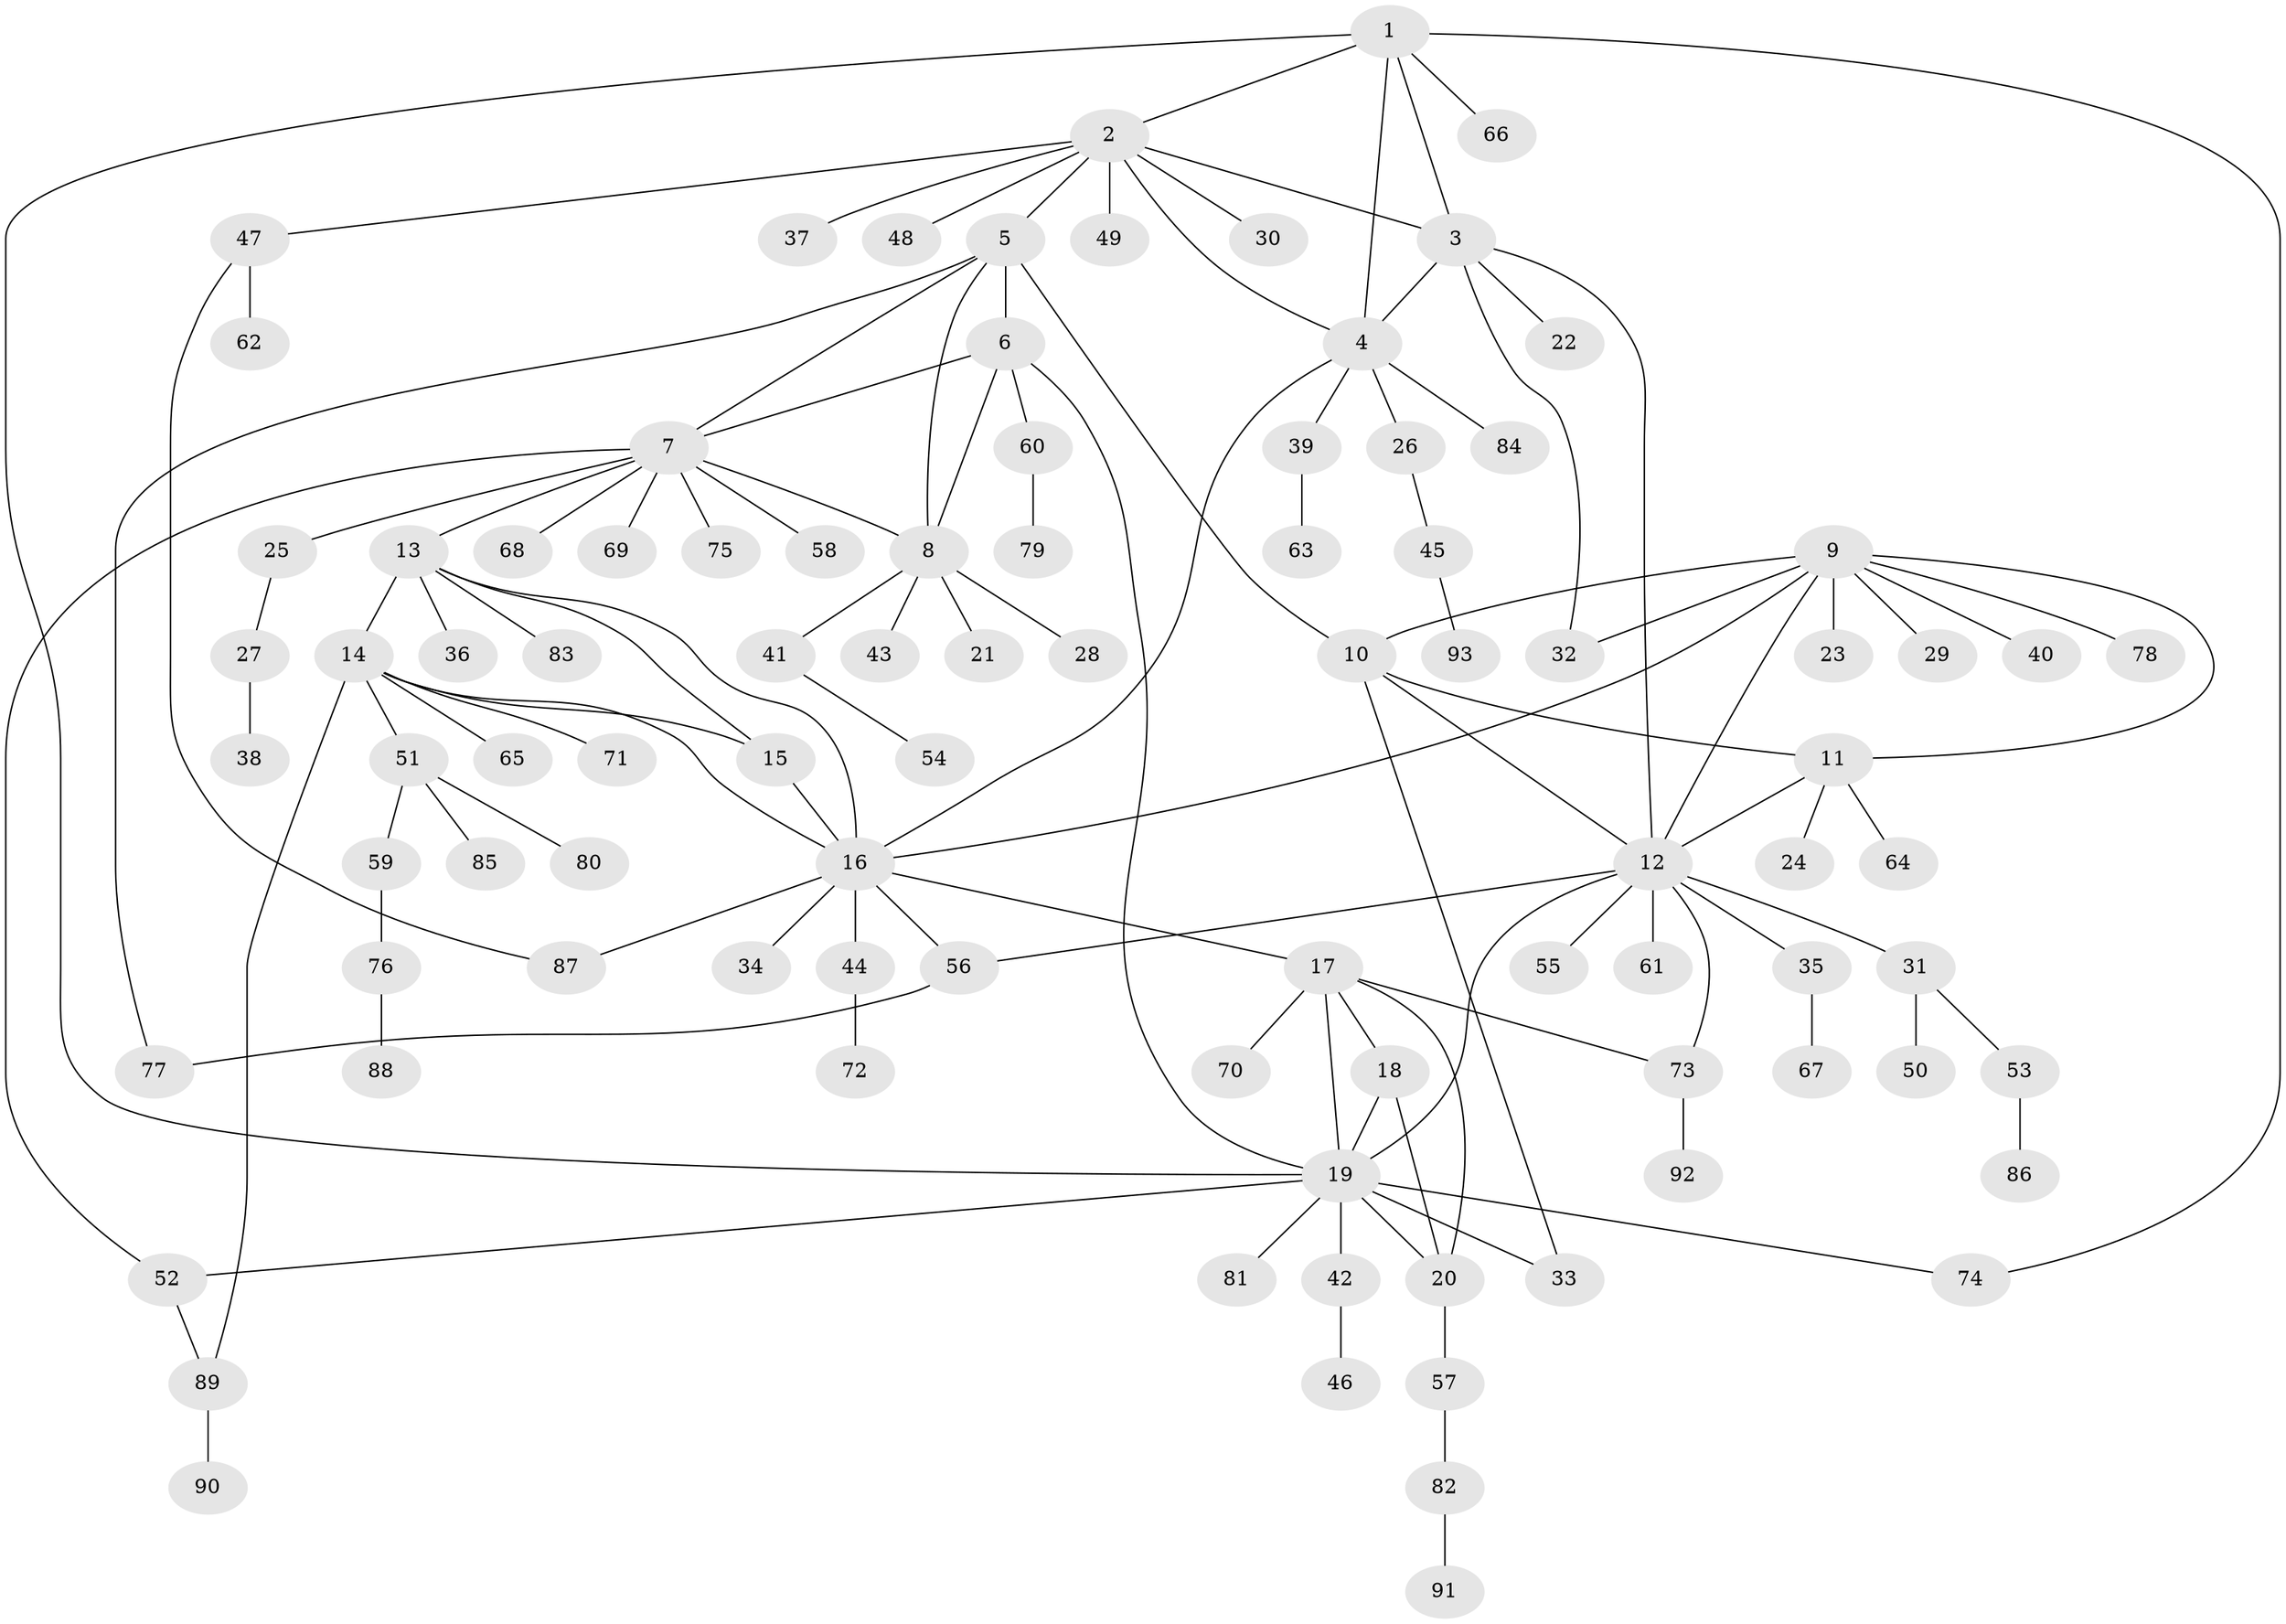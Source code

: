 // Generated by graph-tools (version 1.1) at 2025/11/02/27/25 16:11:37]
// undirected, 93 vertices, 122 edges
graph export_dot {
graph [start="1"]
  node [color=gray90,style=filled];
  1;
  2;
  3;
  4;
  5;
  6;
  7;
  8;
  9;
  10;
  11;
  12;
  13;
  14;
  15;
  16;
  17;
  18;
  19;
  20;
  21;
  22;
  23;
  24;
  25;
  26;
  27;
  28;
  29;
  30;
  31;
  32;
  33;
  34;
  35;
  36;
  37;
  38;
  39;
  40;
  41;
  42;
  43;
  44;
  45;
  46;
  47;
  48;
  49;
  50;
  51;
  52;
  53;
  54;
  55;
  56;
  57;
  58;
  59;
  60;
  61;
  62;
  63;
  64;
  65;
  66;
  67;
  68;
  69;
  70;
  71;
  72;
  73;
  74;
  75;
  76;
  77;
  78;
  79;
  80;
  81;
  82;
  83;
  84;
  85;
  86;
  87;
  88;
  89;
  90;
  91;
  92;
  93;
  1 -- 2;
  1 -- 3;
  1 -- 4;
  1 -- 19;
  1 -- 66;
  1 -- 74;
  2 -- 3;
  2 -- 4;
  2 -- 5;
  2 -- 30;
  2 -- 37;
  2 -- 47;
  2 -- 48;
  2 -- 49;
  3 -- 4;
  3 -- 12;
  3 -- 22;
  3 -- 32;
  4 -- 16;
  4 -- 26;
  4 -- 39;
  4 -- 84;
  5 -- 6;
  5 -- 7;
  5 -- 8;
  5 -- 10;
  5 -- 77;
  6 -- 7;
  6 -- 8;
  6 -- 19;
  6 -- 60;
  7 -- 8;
  7 -- 13;
  7 -- 25;
  7 -- 52;
  7 -- 58;
  7 -- 68;
  7 -- 69;
  7 -- 75;
  8 -- 21;
  8 -- 28;
  8 -- 41;
  8 -- 43;
  9 -- 10;
  9 -- 11;
  9 -- 12;
  9 -- 16;
  9 -- 23;
  9 -- 29;
  9 -- 32;
  9 -- 40;
  9 -- 78;
  10 -- 11;
  10 -- 12;
  10 -- 33;
  11 -- 12;
  11 -- 24;
  11 -- 64;
  12 -- 19;
  12 -- 31;
  12 -- 35;
  12 -- 55;
  12 -- 56;
  12 -- 61;
  12 -- 73;
  13 -- 14;
  13 -- 15;
  13 -- 16;
  13 -- 36;
  13 -- 83;
  14 -- 15;
  14 -- 16;
  14 -- 51;
  14 -- 65;
  14 -- 71;
  14 -- 89;
  15 -- 16;
  16 -- 17;
  16 -- 34;
  16 -- 44;
  16 -- 56;
  16 -- 87;
  17 -- 18;
  17 -- 19;
  17 -- 20;
  17 -- 70;
  17 -- 73;
  18 -- 19;
  18 -- 20;
  19 -- 20;
  19 -- 33;
  19 -- 42;
  19 -- 52;
  19 -- 74;
  19 -- 81;
  20 -- 57;
  25 -- 27;
  26 -- 45;
  27 -- 38;
  31 -- 50;
  31 -- 53;
  35 -- 67;
  39 -- 63;
  41 -- 54;
  42 -- 46;
  44 -- 72;
  45 -- 93;
  47 -- 62;
  47 -- 87;
  51 -- 59;
  51 -- 80;
  51 -- 85;
  52 -- 89;
  53 -- 86;
  56 -- 77;
  57 -- 82;
  59 -- 76;
  60 -- 79;
  73 -- 92;
  76 -- 88;
  82 -- 91;
  89 -- 90;
}
